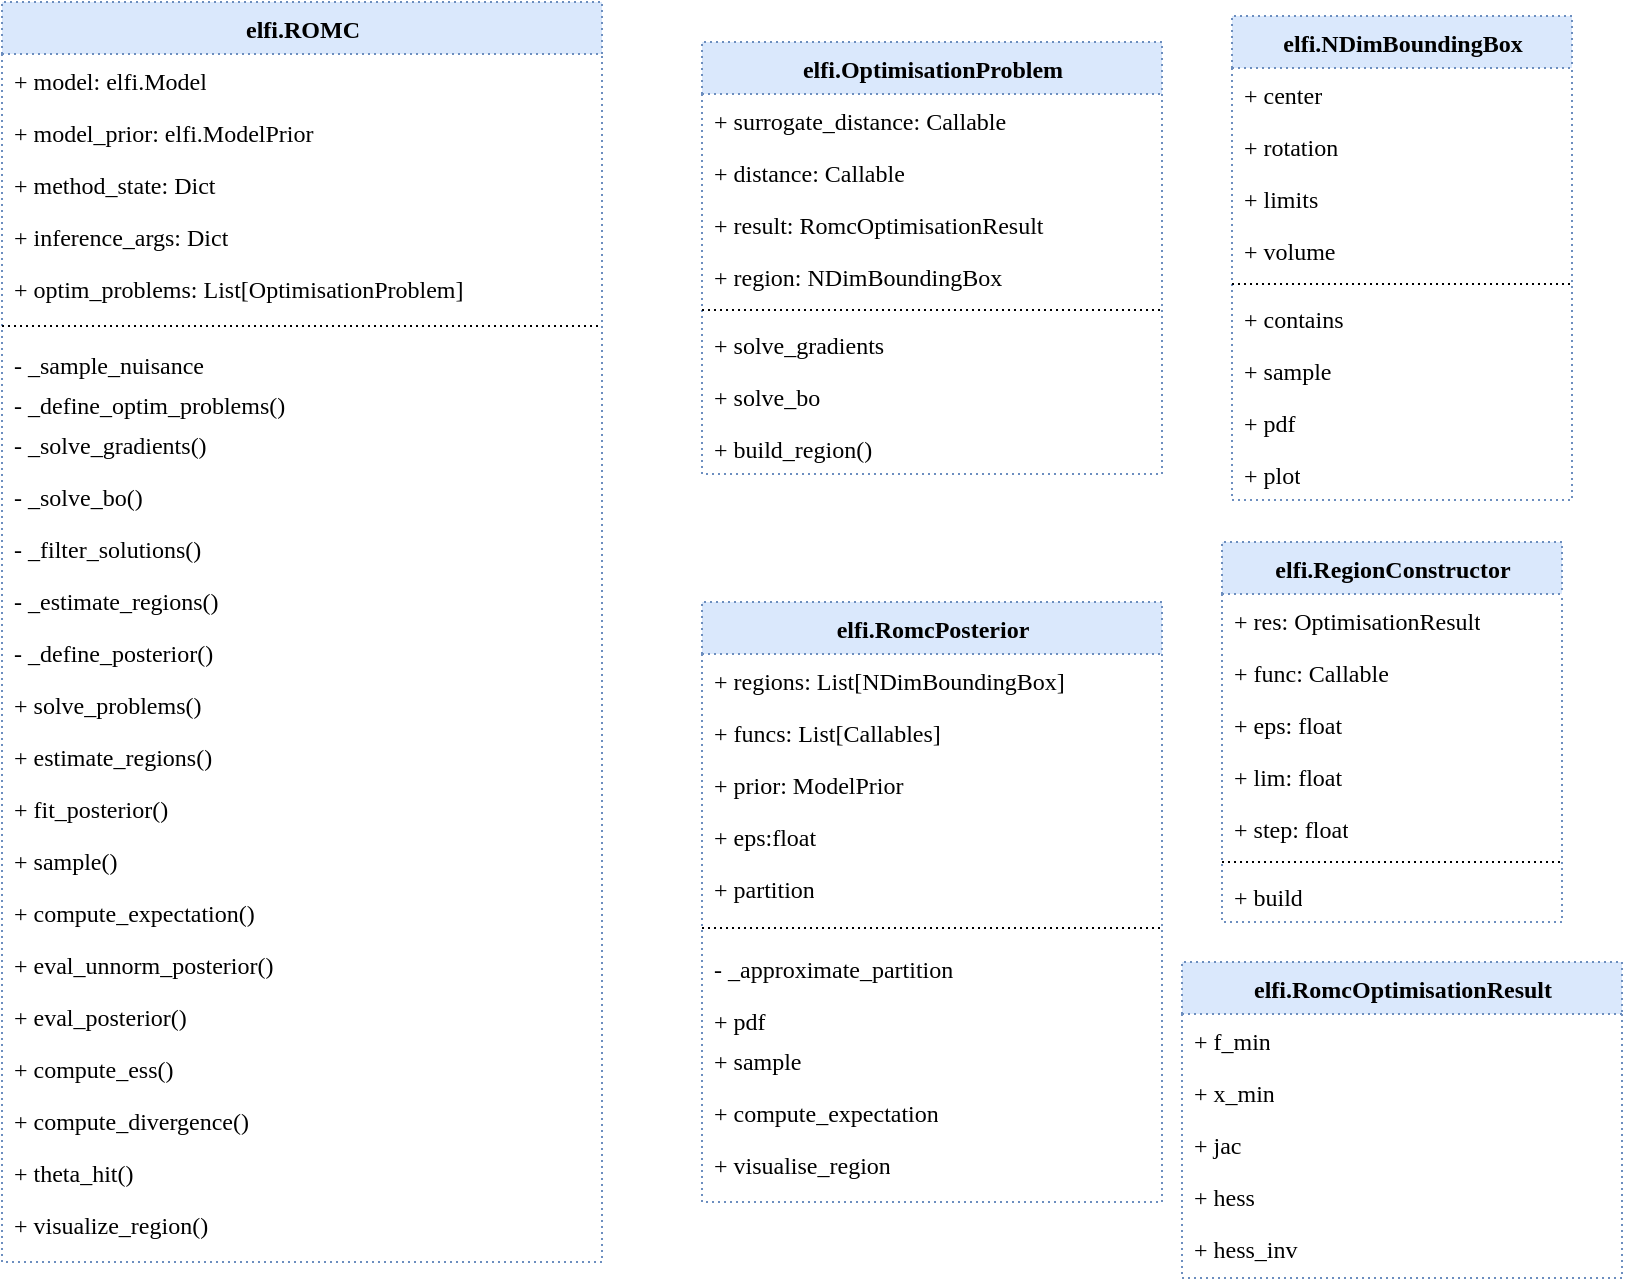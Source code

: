 <mxfile version="13.6.2" type="github"><diagram name="Page-1" id="9f46799a-70d6-7492-0946-bef42562c5a5"><mxGraphModel dx="1350" dy="700" grid="1" gridSize="10" guides="1" tooltips="1" connect="1" arrows="1" fold="1" page="1" pageScale="1" pageWidth="1100" pageHeight="850" background="#ffffff" math="0" shadow="0"><root><mxCell id="0"/><mxCell id="1" parent="0"/><mxCell id="78961159f06e98e8-17" value="elfi.ROMC" style="swimlane;html=1;fontStyle=1;align=center;verticalAlign=top;childLayout=stackLayout;horizontal=1;startSize=26;horizontalStack=0;resizeParent=1;resizeLast=0;collapsible=1;marginBottom=0;swimlaneFillColor=#ffffff;rounded=0;shadow=0;comic=0;labelBackgroundColor=none;strokeWidth=1;fillColor=#dae8fc;fontFamily=Garamond;fontSize=12;strokeColor=#6c8ebf;dashed=1;perimeterSpacing=0;dashPattern=1 2;" parent="1" vertex="1"><mxGeometry x="100" y="10" width="300" height="630" as="geometry"/></mxCell><mxCell id="78961159f06e98e8-21" value="+ model: elfi.Model" style="text;html=1;strokeColor=none;fillColor=none;align=left;verticalAlign=top;spacingLeft=4;spacingRight=4;whiteSpace=wrap;overflow=hidden;rotatable=0;points=[[0,0.5],[1,0.5]];portConstraint=eastwest;fontFamily=Garamond;dashed=1;perimeterSpacing=0;strokeWidth=1;dashPattern=1 2;" parent="78961159f06e98e8-17" vertex="1"><mxGeometry y="26" width="300" height="26" as="geometry"/></mxCell><mxCell id="78961159f06e98e8-23" value="+ model_prior: elfi.ModelPrior" style="text;html=1;strokeColor=none;fillColor=none;align=left;verticalAlign=top;spacingLeft=4;spacingRight=4;whiteSpace=wrap;overflow=hidden;rotatable=0;points=[[0,0.5],[1,0.5]];portConstraint=eastwest;fontFamily=Garamond;dashed=1;perimeterSpacing=0;strokeWidth=1;dashPattern=1 2;" parent="78961159f06e98e8-17" vertex="1"><mxGeometry y="52" width="300" height="26" as="geometry"/></mxCell><mxCell id="78961159f06e98e8-25" value="+ method_state: Dict" style="text;html=1;strokeColor=none;fillColor=none;align=left;verticalAlign=top;spacingLeft=4;spacingRight=4;whiteSpace=wrap;overflow=hidden;rotatable=0;points=[[0,0.5],[1,0.5]];portConstraint=eastwest;fontFamily=Garamond;dashed=1;perimeterSpacing=0;strokeWidth=1;dashPattern=1 2;" parent="78961159f06e98e8-17" vertex="1"><mxGeometry y="78" width="300" height="26" as="geometry"/></mxCell><mxCell id="78961159f06e98e8-26" value="+ inference_args: Dict" style="text;html=1;strokeColor=none;fillColor=none;align=left;verticalAlign=top;spacingLeft=4;spacingRight=4;whiteSpace=wrap;overflow=hidden;rotatable=0;points=[[0,0.5],[1,0.5]];portConstraint=eastwest;fontFamily=Garamond;dashed=1;perimeterSpacing=0;strokeWidth=1;dashPattern=1 2;" parent="78961159f06e98e8-17" vertex="1"><mxGeometry y="104" width="300" height="26" as="geometry"/></mxCell><mxCell id="78961159f06e98e8-24" value="+ optim_problems: List[OptimisationProblem]" style="text;html=1;strokeColor=none;fillColor=none;align=left;verticalAlign=top;spacingLeft=4;spacingRight=4;whiteSpace=wrap;overflow=hidden;rotatable=0;points=[[0,0.5],[1,0.5]];portConstraint=eastwest;fontFamily=Garamond;dashed=1;perimeterSpacing=0;strokeWidth=1;dashPattern=1 2;" parent="78961159f06e98e8-17" vertex="1"><mxGeometry y="130" width="300" height="26" as="geometry"/></mxCell><mxCell id="78961159f06e98e8-19" value="" style="line;html=1;strokeWidth=1;fillColor=none;align=left;verticalAlign=middle;spacingTop=-1;spacingLeft=3;spacingRight=3;rotatable=0;labelPosition=right;points=[];portConstraint=eastwest;fontFamily=Garamond;dashed=1;perimeterSpacing=0;dashPattern=1 2;" parent="78961159f06e98e8-17" vertex="1"><mxGeometry y="156" width="300" height="12" as="geometry"/></mxCell><mxCell id="78961159f06e98e8-27" value="- _sample_nuisance" style="text;html=1;strokeColor=none;fillColor=none;align=left;verticalAlign=top;spacingLeft=4;spacingRight=4;whiteSpace=wrap;overflow=hidden;rotatable=0;points=[[0,0.5],[1,0.5]];portConstraint=eastwest;fontFamily=Garamond;dashed=1;perimeterSpacing=0;strokeWidth=1;dashPattern=1 2;" parent="78961159f06e98e8-17" vertex="1"><mxGeometry y="168" width="300" height="20" as="geometry"/></mxCell><mxCell id="lIrlsjn1nVPD_l0tQjsn-36" value="- _define_optim_problems()" style="text;html=1;strokeColor=none;fillColor=none;align=left;verticalAlign=top;spacingLeft=4;spacingRight=4;whiteSpace=wrap;overflow=hidden;rotatable=0;points=[[0,0.5],[1,0.5]];portConstraint=eastwest;fontFamily=Garamond;dashed=1;perimeterSpacing=0;strokeWidth=1;dashPattern=1 2;" vertex="1" parent="78961159f06e98e8-17"><mxGeometry y="188" width="300" height="20" as="geometry"/></mxCell><mxCell id="lIrlsjn1nVPD_l0tQjsn-37" value="- _solve_gradients()" style="text;html=1;strokeColor=none;fillColor=none;align=left;verticalAlign=top;spacingLeft=4;spacingRight=4;whiteSpace=wrap;overflow=hidden;rotatable=0;points=[[0,0.5],[1,0.5]];portConstraint=eastwest;fontFamily=Garamond;dashed=1;perimeterSpacing=0;strokeWidth=1;dashPattern=1 2;" vertex="1" parent="78961159f06e98e8-17"><mxGeometry y="208" width="300" height="26" as="geometry"/></mxCell><mxCell id="lIrlsjn1nVPD_l0tQjsn-38" value="- _solve_bo()" style="text;html=1;strokeColor=none;fillColor=none;align=left;verticalAlign=top;spacingLeft=4;spacingRight=4;whiteSpace=wrap;overflow=hidden;rotatable=0;points=[[0,0.5],[1,0.5]];portConstraint=eastwest;fontFamily=Garamond;dashed=1;perimeterSpacing=0;strokeWidth=1;dashPattern=1 2;" vertex="1" parent="78961159f06e98e8-17"><mxGeometry y="234" width="300" height="26" as="geometry"/></mxCell><mxCell id="lIrlsjn1nVPD_l0tQjsn-39" value="- _filter_solutions()" style="text;html=1;strokeColor=none;fillColor=none;align=left;verticalAlign=top;spacingLeft=4;spacingRight=4;whiteSpace=wrap;overflow=hidden;rotatable=0;points=[[0,0.5],[1,0.5]];portConstraint=eastwest;fontFamily=Garamond;dashed=1;perimeterSpacing=0;strokeWidth=1;dashPattern=1 2;" vertex="1" parent="78961159f06e98e8-17"><mxGeometry y="260" width="300" height="26" as="geometry"/></mxCell><mxCell id="lIrlsjn1nVPD_l0tQjsn-40" value="- _estimate_regions()" style="text;html=1;strokeColor=none;fillColor=none;align=left;verticalAlign=top;spacingLeft=4;spacingRight=4;whiteSpace=wrap;overflow=hidden;rotatable=0;points=[[0,0.5],[1,0.5]];portConstraint=eastwest;fontFamily=Garamond;dashed=1;perimeterSpacing=0;strokeWidth=1;dashPattern=1 2;" vertex="1" parent="78961159f06e98e8-17"><mxGeometry y="286" width="300" height="26" as="geometry"/></mxCell><mxCell id="lIrlsjn1nVPD_l0tQjsn-41" value="- _define_posterior()" style="text;html=1;strokeColor=none;fillColor=none;align=left;verticalAlign=top;spacingLeft=4;spacingRight=4;whiteSpace=wrap;overflow=hidden;rotatable=0;points=[[0,0.5],[1,0.5]];portConstraint=eastwest;fontFamily=Garamond;dashed=1;perimeterSpacing=0;strokeWidth=1;dashPattern=1 2;" vertex="1" parent="78961159f06e98e8-17"><mxGeometry y="312" width="300" height="26" as="geometry"/></mxCell><mxCell id="lIrlsjn1nVPD_l0tQjsn-43" value="+ solve_problems()" style="text;html=1;strokeColor=none;fillColor=none;align=left;verticalAlign=top;spacingLeft=4;spacingRight=4;whiteSpace=wrap;overflow=hidden;rotatable=0;points=[[0,0.5],[1,0.5]];portConstraint=eastwest;fontFamily=Garamond;dashed=1;perimeterSpacing=0;strokeWidth=1;dashPattern=1 2;" vertex="1" parent="78961159f06e98e8-17"><mxGeometry y="338" width="300" height="26" as="geometry"/></mxCell><mxCell id="lIrlsjn1nVPD_l0tQjsn-44" value="+ estimate_regions()" style="text;html=1;strokeColor=none;fillColor=none;align=left;verticalAlign=top;spacingLeft=4;spacingRight=4;whiteSpace=wrap;overflow=hidden;rotatable=0;points=[[0,0.5],[1,0.5]];portConstraint=eastwest;fontFamily=Garamond;dashed=1;perimeterSpacing=0;strokeWidth=1;dashPattern=1 2;" vertex="1" parent="78961159f06e98e8-17"><mxGeometry y="364" width="300" height="26" as="geometry"/></mxCell><mxCell id="lIrlsjn1nVPD_l0tQjsn-45" value="+ fit_posterior()" style="text;html=1;strokeColor=none;fillColor=none;align=left;verticalAlign=top;spacingLeft=4;spacingRight=4;whiteSpace=wrap;overflow=hidden;rotatable=0;points=[[0,0.5],[1,0.5]];portConstraint=eastwest;fontFamily=Garamond;dashed=1;perimeterSpacing=0;strokeWidth=1;dashPattern=1 2;" vertex="1" parent="78961159f06e98e8-17"><mxGeometry y="390" width="300" height="26" as="geometry"/></mxCell><mxCell id="lIrlsjn1nVPD_l0tQjsn-46" value="+ sample()" style="text;html=1;strokeColor=none;fillColor=none;align=left;verticalAlign=top;spacingLeft=4;spacingRight=4;whiteSpace=wrap;overflow=hidden;rotatable=0;points=[[0,0.5],[1,0.5]];portConstraint=eastwest;fontFamily=Garamond;dashed=1;perimeterSpacing=0;strokeWidth=1;dashPattern=1 2;" vertex="1" parent="78961159f06e98e8-17"><mxGeometry y="416" width="300" height="26" as="geometry"/></mxCell><mxCell id="lIrlsjn1nVPD_l0tQjsn-48" value="+ compute_expectation()" style="text;html=1;strokeColor=none;fillColor=none;align=left;verticalAlign=top;spacingLeft=4;spacingRight=4;whiteSpace=wrap;overflow=hidden;rotatable=0;points=[[0,0.5],[1,0.5]];portConstraint=eastwest;fontFamily=Garamond;dashed=1;perimeterSpacing=0;strokeWidth=1;dashPattern=1 2;" vertex="1" parent="78961159f06e98e8-17"><mxGeometry y="442" width="300" height="26" as="geometry"/></mxCell><mxCell id="lIrlsjn1nVPD_l0tQjsn-49" value="+ eval_unnorm_posterior()" style="text;html=1;strokeColor=none;fillColor=none;align=left;verticalAlign=top;spacingLeft=4;spacingRight=4;whiteSpace=wrap;overflow=hidden;rotatable=0;points=[[0,0.5],[1,0.5]];portConstraint=eastwest;fontFamily=Garamond;dashed=1;perimeterSpacing=0;strokeWidth=1;dashPattern=1 2;" vertex="1" parent="78961159f06e98e8-17"><mxGeometry y="468" width="300" height="26" as="geometry"/></mxCell><mxCell id="lIrlsjn1nVPD_l0tQjsn-50" value="+ eval_posterior()" style="text;html=1;strokeColor=none;fillColor=none;align=left;verticalAlign=top;spacingLeft=4;spacingRight=4;whiteSpace=wrap;overflow=hidden;rotatable=0;points=[[0,0.5],[1,0.5]];portConstraint=eastwest;fontFamily=Garamond;dashed=1;perimeterSpacing=0;strokeWidth=1;dashPattern=1 2;" vertex="1" parent="78961159f06e98e8-17"><mxGeometry y="494" width="300" height="26" as="geometry"/></mxCell><mxCell id="lIrlsjn1nVPD_l0tQjsn-51" value="+ compute_ess()" style="text;html=1;strokeColor=none;fillColor=none;align=left;verticalAlign=top;spacingLeft=4;spacingRight=4;whiteSpace=wrap;overflow=hidden;rotatable=0;points=[[0,0.5],[1,0.5]];portConstraint=eastwest;fontFamily=Garamond;dashed=1;perimeterSpacing=0;strokeWidth=1;dashPattern=1 2;" vertex="1" parent="78961159f06e98e8-17"><mxGeometry y="520" width="300" height="26" as="geometry"/></mxCell><mxCell id="lIrlsjn1nVPD_l0tQjsn-52" value="+ compute_divergence()" style="text;html=1;strokeColor=none;fillColor=none;align=left;verticalAlign=top;spacingLeft=4;spacingRight=4;whiteSpace=wrap;overflow=hidden;rotatable=0;points=[[0,0.5],[1,0.5]];portConstraint=eastwest;fontFamily=Garamond;dashed=1;perimeterSpacing=0;strokeWidth=1;dashPattern=1 2;" vertex="1" parent="78961159f06e98e8-17"><mxGeometry y="546" width="300" height="26" as="geometry"/></mxCell><mxCell id="lIrlsjn1nVPD_l0tQjsn-54" value="+ theta_hit()" style="text;html=1;strokeColor=none;fillColor=none;align=left;verticalAlign=top;spacingLeft=4;spacingRight=4;whiteSpace=wrap;overflow=hidden;rotatable=0;points=[[0,0.5],[1,0.5]];portConstraint=eastwest;fontFamily=Garamond;dashed=1;perimeterSpacing=0;strokeWidth=1;dashPattern=1 2;" vertex="1" parent="78961159f06e98e8-17"><mxGeometry y="572" width="300" height="26" as="geometry"/></mxCell><mxCell id="lIrlsjn1nVPD_l0tQjsn-53" value="+ visualize_region()" style="text;html=1;strokeColor=none;fillColor=none;align=left;verticalAlign=top;spacingLeft=4;spacingRight=4;whiteSpace=wrap;overflow=hidden;rotatable=0;points=[[0,0.5],[1,0.5]];portConstraint=eastwest;fontFamily=Garamond;dashed=1;perimeterSpacing=0;strokeWidth=1;dashPattern=1 2;" vertex="1" parent="78961159f06e98e8-17"><mxGeometry y="598" width="300" height="26" as="geometry"/></mxCell><mxCell id="lIrlsjn1nVPD_l0tQjsn-4" value="elfi.RomcOptimisationResult" style="swimlane;html=1;fontStyle=1;align=center;verticalAlign=top;childLayout=stackLayout;horizontal=1;startSize=26;horizontalStack=0;resizeParent=1;resizeLast=0;collapsible=1;marginBottom=0;swimlaneFillColor=#ffffff;rounded=0;shadow=0;comic=0;labelBackgroundColor=none;strokeWidth=1;fillColor=#dae8fc;fontFamily=Garamond;fontSize=12;strokeColor=#6c8ebf;dashed=1;perimeterSpacing=0;dashPattern=1 2;" vertex="1" parent="1"><mxGeometry x="690" y="490" width="220" height="158" as="geometry"/></mxCell><mxCell id="lIrlsjn1nVPD_l0tQjsn-5" value="+ f_min" style="text;html=1;strokeColor=none;fillColor=none;align=left;verticalAlign=top;spacingLeft=4;spacingRight=4;whiteSpace=wrap;overflow=hidden;rotatable=0;points=[[0,0.5],[1,0.5]];portConstraint=eastwest;fontFamily=Garamond;dashed=1;perimeterSpacing=0;strokeWidth=1;dashPattern=1 2;" vertex="1" parent="lIrlsjn1nVPD_l0tQjsn-4"><mxGeometry y="26" width="220" height="26" as="geometry"/></mxCell><mxCell id="lIrlsjn1nVPD_l0tQjsn-6" value="+ x_min" style="text;html=1;strokeColor=none;fillColor=none;align=left;verticalAlign=top;spacingLeft=4;spacingRight=4;whiteSpace=wrap;overflow=hidden;rotatable=0;points=[[0,0.5],[1,0.5]];portConstraint=eastwest;fontFamily=Garamond;dashed=1;perimeterSpacing=0;strokeWidth=1;dashPattern=1 2;" vertex="1" parent="lIrlsjn1nVPD_l0tQjsn-4"><mxGeometry y="52" width="220" height="26" as="geometry"/></mxCell><mxCell id="lIrlsjn1nVPD_l0tQjsn-7" value="+ jac" style="text;html=1;strokeColor=none;fillColor=none;align=left;verticalAlign=top;spacingLeft=4;spacingRight=4;whiteSpace=wrap;overflow=hidden;rotatable=0;points=[[0,0.5],[1,0.5]];portConstraint=eastwest;fontFamily=Garamond;dashed=1;perimeterSpacing=0;strokeWidth=1;dashPattern=1 2;" vertex="1" parent="lIrlsjn1nVPD_l0tQjsn-4"><mxGeometry y="78" width="220" height="26" as="geometry"/></mxCell><mxCell id="lIrlsjn1nVPD_l0tQjsn-8" value="+ hess" style="text;html=1;strokeColor=none;fillColor=none;align=left;verticalAlign=top;spacingLeft=4;spacingRight=4;whiteSpace=wrap;overflow=hidden;rotatable=0;points=[[0,0.5],[1,0.5]];portConstraint=eastwest;fontFamily=Garamond;dashed=1;perimeterSpacing=0;strokeWidth=1;dashPattern=1 2;" vertex="1" parent="lIrlsjn1nVPD_l0tQjsn-4"><mxGeometry y="104" width="220" height="26" as="geometry"/></mxCell><mxCell id="lIrlsjn1nVPD_l0tQjsn-9" value="+ hess_inv" style="text;html=1;strokeColor=none;fillColor=none;align=left;verticalAlign=top;spacingLeft=4;spacingRight=4;whiteSpace=wrap;overflow=hidden;rotatable=0;points=[[0,0.5],[1,0.5]];portConstraint=eastwest;fontFamily=Garamond;dashed=1;perimeterSpacing=0;strokeWidth=1;dashPattern=1 2;" vertex="1" parent="lIrlsjn1nVPD_l0tQjsn-4"><mxGeometry y="130" width="220" height="26" as="geometry"/></mxCell><mxCell id="lIrlsjn1nVPD_l0tQjsn-56" value="elfi.RegionConstructor" style="swimlane;html=1;fontStyle=1;align=center;verticalAlign=top;childLayout=stackLayout;horizontal=1;startSize=26;horizontalStack=0;resizeParent=1;resizeLast=0;collapsible=1;marginBottom=0;swimlaneFillColor=#ffffff;rounded=0;shadow=0;comic=0;labelBackgroundColor=none;strokeWidth=1;fillColor=#dae8fc;fontFamily=Garamond;fontSize=12;strokeColor=#6c8ebf;dashed=1;perimeterSpacing=0;dashPattern=1 2;" vertex="1" parent="1"><mxGeometry x="710" y="280" width="170" height="190" as="geometry"/></mxCell><mxCell id="lIrlsjn1nVPD_l0tQjsn-57" value="+ res: OptimisationResult" style="text;html=1;strokeColor=none;fillColor=none;align=left;verticalAlign=top;spacingLeft=4;spacingRight=4;whiteSpace=wrap;overflow=hidden;rotatable=0;points=[[0,0.5],[1,0.5]];portConstraint=eastwest;fontFamily=Garamond;dashed=1;perimeterSpacing=0;strokeWidth=1;dashPattern=1 2;" vertex="1" parent="lIrlsjn1nVPD_l0tQjsn-56"><mxGeometry y="26" width="170" height="26" as="geometry"/></mxCell><mxCell id="lIrlsjn1nVPD_l0tQjsn-58" value="+ func: Callable" style="text;html=1;strokeColor=none;fillColor=none;align=left;verticalAlign=top;spacingLeft=4;spacingRight=4;whiteSpace=wrap;overflow=hidden;rotatable=0;points=[[0,0.5],[1,0.5]];portConstraint=eastwest;fontFamily=Garamond;dashed=1;perimeterSpacing=0;strokeWidth=1;dashPattern=1 2;" vertex="1" parent="lIrlsjn1nVPD_l0tQjsn-56"><mxGeometry y="52" width="170" height="26" as="geometry"/></mxCell><mxCell id="lIrlsjn1nVPD_l0tQjsn-59" value="+ eps: float" style="text;html=1;strokeColor=none;fillColor=none;align=left;verticalAlign=top;spacingLeft=4;spacingRight=4;whiteSpace=wrap;overflow=hidden;rotatable=0;points=[[0,0.5],[1,0.5]];portConstraint=eastwest;fontFamily=Garamond;dashed=1;perimeterSpacing=0;strokeWidth=1;dashPattern=1 2;" vertex="1" parent="lIrlsjn1nVPD_l0tQjsn-56"><mxGeometry y="78" width="170" height="26" as="geometry"/></mxCell><mxCell id="lIrlsjn1nVPD_l0tQjsn-60" value="+ lim: float" style="text;html=1;strokeColor=none;fillColor=none;align=left;verticalAlign=top;spacingLeft=4;spacingRight=4;whiteSpace=wrap;overflow=hidden;rotatable=0;points=[[0,0.5],[1,0.5]];portConstraint=eastwest;fontFamily=Garamond;dashed=1;perimeterSpacing=0;strokeWidth=1;dashPattern=1 2;" vertex="1" parent="lIrlsjn1nVPD_l0tQjsn-56"><mxGeometry y="104" width="170" height="26" as="geometry"/></mxCell><mxCell id="lIrlsjn1nVPD_l0tQjsn-61" value="+ step: float" style="text;html=1;strokeColor=none;fillColor=none;align=left;verticalAlign=top;spacingLeft=4;spacingRight=4;whiteSpace=wrap;overflow=hidden;rotatable=0;points=[[0,0.5],[1,0.5]];portConstraint=eastwest;fontFamily=Garamond;dashed=1;perimeterSpacing=0;strokeWidth=1;dashPattern=1 2;" vertex="1" parent="lIrlsjn1nVPD_l0tQjsn-56"><mxGeometry y="130" width="170" height="26" as="geometry"/></mxCell><mxCell id="lIrlsjn1nVPD_l0tQjsn-63" value="" style="line;html=1;strokeWidth=1;fillColor=none;align=left;verticalAlign=middle;spacingTop=-1;spacingLeft=3;spacingRight=3;rotatable=0;labelPosition=right;points=[];portConstraint=eastwest;fontFamily=Garamond;dashed=1;perimeterSpacing=0;dashPattern=1 2;" vertex="1" parent="lIrlsjn1nVPD_l0tQjsn-56"><mxGeometry y="156" width="170" height="8" as="geometry"/></mxCell><mxCell id="lIrlsjn1nVPD_l0tQjsn-64" value="+ build" style="text;html=1;strokeColor=none;fillColor=none;align=left;verticalAlign=top;spacingLeft=4;spacingRight=4;whiteSpace=wrap;overflow=hidden;rotatable=0;points=[[0,0.5],[1,0.5]];portConstraint=eastwest;fontFamily=Garamond;dashed=1;perimeterSpacing=0;strokeWidth=1;dashPattern=1 2;" vertex="1" parent="lIrlsjn1nVPD_l0tQjsn-56"><mxGeometry y="164" width="170" height="26" as="geometry"/></mxCell><mxCell id="lIrlsjn1nVPD_l0tQjsn-22" value="elfi.RomcPosterior" style="swimlane;html=1;fontStyle=1;align=center;verticalAlign=top;childLayout=stackLayout;horizontal=1;startSize=26;horizontalStack=0;resizeParent=1;resizeLast=0;collapsible=1;marginBottom=0;swimlaneFillColor=#ffffff;rounded=0;shadow=0;comic=0;labelBackgroundColor=none;strokeWidth=1;fillColor=#dae8fc;fontFamily=Garamond;fontSize=12;strokeColor=#6c8ebf;dashed=1;perimeterSpacing=0;dashPattern=1 2;" vertex="1" parent="1"><mxGeometry x="450" y="310" width="230" height="300" as="geometry"/></mxCell><mxCell id="lIrlsjn1nVPD_l0tQjsn-23" value="+ regions: List[NDimBoundingBox]" style="text;html=1;strokeColor=none;fillColor=none;align=left;verticalAlign=top;spacingLeft=4;spacingRight=4;whiteSpace=wrap;overflow=hidden;rotatable=0;points=[[0,0.5],[1,0.5]];portConstraint=eastwest;fontFamily=Garamond;dashed=1;perimeterSpacing=0;strokeWidth=1;dashPattern=1 2;" vertex="1" parent="lIrlsjn1nVPD_l0tQjsn-22"><mxGeometry y="26" width="230" height="26" as="geometry"/></mxCell><mxCell id="lIrlsjn1nVPD_l0tQjsn-24" value="+ funcs: List[Callables]" style="text;html=1;strokeColor=none;fillColor=none;align=left;verticalAlign=top;spacingLeft=4;spacingRight=4;whiteSpace=wrap;overflow=hidden;rotatable=0;points=[[0,0.5],[1,0.5]];portConstraint=eastwest;fontFamily=Garamond;dashed=1;perimeterSpacing=0;strokeWidth=1;dashPattern=1 2;" vertex="1" parent="lIrlsjn1nVPD_l0tQjsn-22"><mxGeometry y="52" width="230" height="26" as="geometry"/></mxCell><mxCell id="lIrlsjn1nVPD_l0tQjsn-25" value="+ prior: ModelPrior" style="text;html=1;strokeColor=none;fillColor=none;align=left;verticalAlign=top;spacingLeft=4;spacingRight=4;whiteSpace=wrap;overflow=hidden;rotatable=0;points=[[0,0.5],[1,0.5]];portConstraint=eastwest;fontFamily=Garamond;dashed=1;perimeterSpacing=0;strokeWidth=1;dashPattern=1 2;" vertex="1" parent="lIrlsjn1nVPD_l0tQjsn-22"><mxGeometry y="78" width="230" height="26" as="geometry"/></mxCell><mxCell id="lIrlsjn1nVPD_l0tQjsn-26" value="+ eps:float" style="text;html=1;strokeColor=none;fillColor=none;align=left;verticalAlign=top;spacingLeft=4;spacingRight=4;whiteSpace=wrap;overflow=hidden;rotatable=0;points=[[0,0.5],[1,0.5]];portConstraint=eastwest;fontFamily=Garamond;dashed=1;perimeterSpacing=0;strokeWidth=1;dashPattern=1 2;" vertex="1" parent="lIrlsjn1nVPD_l0tQjsn-22"><mxGeometry y="104" width="230" height="26" as="geometry"/></mxCell><mxCell id="lIrlsjn1nVPD_l0tQjsn-27" value="+ partition" style="text;html=1;strokeColor=none;fillColor=none;align=left;verticalAlign=top;spacingLeft=4;spacingRight=4;whiteSpace=wrap;overflow=hidden;rotatable=0;points=[[0,0.5],[1,0.5]];portConstraint=eastwest;fontFamily=Garamond;dashed=1;perimeterSpacing=0;strokeWidth=1;dashPattern=1 2;" vertex="1" parent="lIrlsjn1nVPD_l0tQjsn-22"><mxGeometry y="130" width="230" height="26" as="geometry"/></mxCell><mxCell id="lIrlsjn1nVPD_l0tQjsn-28" value="" style="line;html=1;strokeWidth=1;fillColor=none;align=left;verticalAlign=middle;spacingTop=-1;spacingLeft=3;spacingRight=3;rotatable=0;labelPosition=right;points=[];portConstraint=eastwest;fontFamily=Garamond;dashed=1;perimeterSpacing=0;dashPattern=1 2;" vertex="1" parent="lIrlsjn1nVPD_l0tQjsn-22"><mxGeometry y="156" width="230" height="14" as="geometry"/></mxCell><mxCell id="lIrlsjn1nVPD_l0tQjsn-71" value="- _approximate_partition" style="text;html=1;strokeColor=none;fillColor=none;align=left;verticalAlign=top;spacingLeft=4;spacingRight=4;whiteSpace=wrap;overflow=hidden;rotatable=0;points=[[0,0.5],[1,0.5]];portConstraint=eastwest;fontFamily=Garamond;dashed=1;perimeterSpacing=0;strokeWidth=1;dashPattern=1 2;" vertex="1" parent="lIrlsjn1nVPD_l0tQjsn-22"><mxGeometry y="170" width="230" height="26" as="geometry"/></mxCell><mxCell id="lIrlsjn1nVPD_l0tQjsn-29" value="+ pdf" style="text;html=1;strokeColor=none;fillColor=none;align=left;verticalAlign=top;spacingLeft=4;spacingRight=4;whiteSpace=wrap;overflow=hidden;rotatable=0;points=[[0,0.5],[1,0.5]];portConstraint=eastwest;fontFamily=Garamond;dashed=1;perimeterSpacing=0;strokeWidth=1;dashPattern=1 2;" vertex="1" parent="lIrlsjn1nVPD_l0tQjsn-22"><mxGeometry y="196" width="230" height="20" as="geometry"/></mxCell><mxCell id="lIrlsjn1nVPD_l0tQjsn-30" value="+ sample" style="text;html=1;strokeColor=none;fillColor=none;align=left;verticalAlign=top;spacingLeft=4;spacingRight=4;whiteSpace=wrap;overflow=hidden;rotatable=0;points=[[0,0.5],[1,0.5]];portConstraint=eastwest;fontFamily=Garamond;dashed=1;perimeterSpacing=0;strokeWidth=1;dashPattern=1 2;" vertex="1" parent="lIrlsjn1nVPD_l0tQjsn-22"><mxGeometry y="216" width="230" height="26" as="geometry"/></mxCell><mxCell id="lIrlsjn1nVPD_l0tQjsn-69" value="+ compute_expectation" style="text;html=1;strokeColor=none;fillColor=none;align=left;verticalAlign=top;spacingLeft=4;spacingRight=4;whiteSpace=wrap;overflow=hidden;rotatable=0;points=[[0,0.5],[1,0.5]];portConstraint=eastwest;fontFamily=Garamond;dashed=1;perimeterSpacing=0;strokeWidth=1;dashPattern=1 2;" vertex="1" parent="lIrlsjn1nVPD_l0tQjsn-22"><mxGeometry y="242" width="230" height="26" as="geometry"/></mxCell><mxCell id="lIrlsjn1nVPD_l0tQjsn-70" value="+ visualise_region" style="text;html=1;strokeColor=none;fillColor=none;align=left;verticalAlign=top;spacingLeft=4;spacingRight=4;whiteSpace=wrap;overflow=hidden;rotatable=0;points=[[0,0.5],[1,0.5]];portConstraint=eastwest;fontFamily=Garamond;dashed=1;perimeterSpacing=0;strokeWidth=1;dashPattern=1 2;" vertex="1" parent="lIrlsjn1nVPD_l0tQjsn-22"><mxGeometry y="268" width="230" height="26" as="geometry"/></mxCell><mxCell id="78961159f06e98e8-43" value="elfi.OptimisationProblem" style="swimlane;html=1;fontStyle=1;align=center;verticalAlign=top;childLayout=stackLayout;horizontal=1;startSize=26;horizontalStack=0;resizeParent=1;resizeLast=0;collapsible=1;marginBottom=0;swimlaneFillColor=#ffffff;rounded=0;shadow=0;comic=0;labelBackgroundColor=none;strokeWidth=1;fillColor=#dae8fc;fontFamily=Garamond;fontSize=12;strokeColor=#6c8ebf;dashed=1;perimeterSpacing=0;dashPattern=1 2;" parent="1" vertex="1"><mxGeometry x="450" y="30" width="230" height="216" as="geometry"/></mxCell><mxCell id="78961159f06e98e8-45" value="+ surrogate_distance: Callable" style="text;html=1;strokeColor=none;fillColor=none;align=left;verticalAlign=top;spacingLeft=4;spacingRight=4;whiteSpace=wrap;overflow=hidden;rotatable=0;points=[[0,0.5],[1,0.5]];portConstraint=eastwest;fontFamily=Garamond;dashed=1;perimeterSpacing=0;strokeWidth=1;dashPattern=1 2;" parent="78961159f06e98e8-43" vertex="1"><mxGeometry y="26" width="230" height="26" as="geometry"/></mxCell><mxCell id="78961159f06e98e8-50" value="+ distance: Callable" style="text;html=1;strokeColor=none;fillColor=none;align=left;verticalAlign=top;spacingLeft=4;spacingRight=4;whiteSpace=wrap;overflow=hidden;rotatable=0;points=[[0,0.5],[1,0.5]];portConstraint=eastwest;fontFamily=Garamond;dashed=1;perimeterSpacing=0;strokeWidth=1;dashPattern=1 2;" parent="78961159f06e98e8-43" vertex="1"><mxGeometry y="52" width="230" height="26" as="geometry"/></mxCell><mxCell id="78961159f06e98e8-44" value="+ result: RomcOptimisationResult" style="text;html=1;strokeColor=none;fillColor=none;align=left;verticalAlign=top;spacingLeft=4;spacingRight=4;whiteSpace=wrap;overflow=hidden;rotatable=0;points=[[0,0.5],[1,0.5]];portConstraint=eastwest;fontFamily=Garamond;dashed=1;perimeterSpacing=0;strokeWidth=1;dashPattern=1 2;" parent="78961159f06e98e8-43" vertex="1"><mxGeometry y="78" width="230" height="26" as="geometry"/></mxCell><mxCell id="78961159f06e98e8-49" value="+ region: NDimBoundingBox" style="text;html=1;strokeColor=none;fillColor=none;align=left;verticalAlign=top;spacingLeft=4;spacingRight=4;whiteSpace=wrap;overflow=hidden;rotatable=0;points=[[0,0.5],[1,0.5]];portConstraint=eastwest;fontFamily=Garamond;dashed=1;perimeterSpacing=0;strokeWidth=1;dashPattern=1 2;" parent="78961159f06e98e8-43" vertex="1"><mxGeometry y="104" width="230" height="26" as="geometry"/></mxCell><mxCell id="78961159f06e98e8-51" value="" style="line;html=1;strokeWidth=1;fillColor=none;align=left;verticalAlign=middle;spacingTop=-1;spacingLeft=3;spacingRight=3;rotatable=0;labelPosition=right;points=[];portConstraint=eastwest;fontFamily=Garamond;dashed=1;perimeterSpacing=0;dashPattern=1 2;" parent="78961159f06e98e8-43" vertex="1"><mxGeometry y="130" width="230" height="8" as="geometry"/></mxCell><mxCell id="78961159f06e98e8-52" value="+ solve_gradients" style="text;html=1;strokeColor=none;fillColor=none;align=left;verticalAlign=top;spacingLeft=4;spacingRight=4;whiteSpace=wrap;overflow=hidden;rotatable=0;points=[[0,0.5],[1,0.5]];portConstraint=eastwest;fontFamily=Garamond;dashed=1;perimeterSpacing=0;strokeWidth=1;dashPattern=1 2;" parent="78961159f06e98e8-43" vertex="1"><mxGeometry y="138" width="230" height="26" as="geometry"/></mxCell><mxCell id="78961159f06e98e8-53" value="+ solve_bo" style="text;html=1;strokeColor=none;fillColor=none;align=left;verticalAlign=top;spacingLeft=4;spacingRight=4;whiteSpace=wrap;overflow=hidden;rotatable=0;points=[[0,0.5],[1,0.5]];portConstraint=eastwest;fontFamily=Garamond;dashed=1;perimeterSpacing=0;strokeWidth=1;dashPattern=1 2;" parent="78961159f06e98e8-43" vertex="1"><mxGeometry y="164" width="230" height="26" as="geometry"/></mxCell><mxCell id="lIrlsjn1nVPD_l0tQjsn-55" value="+ build_region()" style="text;html=1;strokeColor=none;fillColor=none;align=left;verticalAlign=top;spacingLeft=4;spacingRight=4;whiteSpace=wrap;overflow=hidden;rotatable=0;points=[[0,0.5],[1,0.5]];portConstraint=eastwest;fontFamily=Garamond;dashed=1;perimeterSpacing=0;strokeWidth=1;dashPattern=1 2;" vertex="1" parent="78961159f06e98e8-43"><mxGeometry y="190" width="230" height="26" as="geometry"/></mxCell><mxCell id="78961159f06e98e8-30" value="elfi.NDimBoundingBox" style="swimlane;html=1;fontStyle=1;align=center;verticalAlign=top;childLayout=stackLayout;horizontal=1;startSize=26;horizontalStack=0;resizeParent=1;resizeLast=0;collapsible=1;marginBottom=0;swimlaneFillColor=#ffffff;rounded=0;shadow=0;comic=0;labelBackgroundColor=none;strokeWidth=1;fillColor=#dae8fc;fontFamily=Garamond;fontSize=12;strokeColor=#6c8ebf;dashed=1;perimeterSpacing=0;dashPattern=1 2;" parent="1" vertex="1"><mxGeometry x="715" y="17" width="170" height="242" as="geometry"/></mxCell><mxCell id="78961159f06e98e8-31" value="+ center" style="text;html=1;strokeColor=none;fillColor=none;align=left;verticalAlign=top;spacingLeft=4;spacingRight=4;whiteSpace=wrap;overflow=hidden;rotatable=0;points=[[0,0.5],[1,0.5]];portConstraint=eastwest;fontFamily=Garamond;dashed=1;perimeterSpacing=0;strokeWidth=1;dashPattern=1 2;" parent="78961159f06e98e8-30" vertex="1"><mxGeometry y="26" width="170" height="26" as="geometry"/></mxCell><mxCell id="78961159f06e98e8-32" value="+ rotation" style="text;html=1;strokeColor=none;fillColor=none;align=left;verticalAlign=top;spacingLeft=4;spacingRight=4;whiteSpace=wrap;overflow=hidden;rotatable=0;points=[[0,0.5],[1,0.5]];portConstraint=eastwest;fontFamily=Garamond;dashed=1;perimeterSpacing=0;strokeWidth=1;dashPattern=1 2;" parent="78961159f06e98e8-30" vertex="1"><mxGeometry y="52" width="170" height="26" as="geometry"/></mxCell><mxCell id="78961159f06e98e8-33" value="+ limits" style="text;html=1;strokeColor=none;fillColor=none;align=left;verticalAlign=top;spacingLeft=4;spacingRight=4;whiteSpace=wrap;overflow=hidden;rotatable=0;points=[[0,0.5],[1,0.5]];portConstraint=eastwest;fontFamily=Garamond;dashed=1;perimeterSpacing=0;strokeWidth=1;dashPattern=1 2;" parent="78961159f06e98e8-30" vertex="1"><mxGeometry y="78" width="170" height="26" as="geometry"/></mxCell><mxCell id="lIrlsjn1nVPD_l0tQjsn-67" value="+ volume" style="text;html=1;strokeColor=none;fillColor=none;align=left;verticalAlign=top;spacingLeft=4;spacingRight=4;whiteSpace=wrap;overflow=hidden;rotatable=0;points=[[0,0.5],[1,0.5]];portConstraint=eastwest;fontFamily=Garamond;dashed=1;perimeterSpacing=0;strokeWidth=1;dashPattern=1 2;" vertex="1" parent="78961159f06e98e8-30"><mxGeometry y="104" width="170" height="26" as="geometry"/></mxCell><mxCell id="78961159f06e98e8-38" value="" style="line;html=1;strokeWidth=1;fillColor=none;align=left;verticalAlign=middle;spacingTop=-1;spacingLeft=3;spacingRight=3;rotatable=0;labelPosition=right;points=[];portConstraint=eastwest;fontFamily=Garamond;dashed=1;perimeterSpacing=0;dashPattern=1 2;" parent="78961159f06e98e8-30" vertex="1"><mxGeometry y="130" width="170" height="8" as="geometry"/></mxCell><mxCell id="78961159f06e98e8-39" value="+ contains" style="text;html=1;strokeColor=none;fillColor=none;align=left;verticalAlign=top;spacingLeft=4;spacingRight=4;whiteSpace=wrap;overflow=hidden;rotatable=0;points=[[0,0.5],[1,0.5]];portConstraint=eastwest;fontFamily=Garamond;dashed=1;perimeterSpacing=0;strokeWidth=1;dashPattern=1 2;" parent="78961159f06e98e8-30" vertex="1"><mxGeometry y="138" width="170" height="26" as="geometry"/></mxCell><mxCell id="78961159f06e98e8-40" value="+ sample" style="text;html=1;strokeColor=none;fillColor=none;align=left;verticalAlign=top;spacingLeft=4;spacingRight=4;whiteSpace=wrap;overflow=hidden;rotatable=0;points=[[0,0.5],[1,0.5]];portConstraint=eastwest;fontFamily=Garamond;dashed=1;perimeterSpacing=0;strokeWidth=1;dashPattern=1 2;" parent="78961159f06e98e8-30" vertex="1"><mxGeometry y="164" width="170" height="26" as="geometry"/></mxCell><mxCell id="78961159f06e98e8-42" value="+ pdf" style="text;html=1;strokeColor=none;fillColor=none;align=left;verticalAlign=top;spacingLeft=4;spacingRight=4;whiteSpace=wrap;overflow=hidden;rotatable=0;points=[[0,0.5],[1,0.5]];portConstraint=eastwest;fontFamily=Garamond;dashed=1;perimeterSpacing=0;strokeWidth=1;dashPattern=1 2;" parent="78961159f06e98e8-30" vertex="1"><mxGeometry y="190" width="170" height="26" as="geometry"/></mxCell><mxCell id="lIrlsjn1nVPD_l0tQjsn-68" value="+ plot" style="text;html=1;strokeColor=none;fillColor=none;align=left;verticalAlign=top;spacingLeft=4;spacingRight=4;whiteSpace=wrap;overflow=hidden;rotatable=0;points=[[0,0.5],[1,0.5]];portConstraint=eastwest;fontFamily=Garamond;dashed=1;perimeterSpacing=0;strokeWidth=1;dashPattern=1 2;" vertex="1" parent="78961159f06e98e8-30"><mxGeometry y="216" width="170" height="26" as="geometry"/></mxCell></root></mxGraphModel></diagram></mxfile>